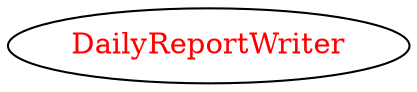 digraph dependencyGraph {
 concentrate=true;
 ranksep="2.0";
 rankdir="LR"; 
 splines="ortho";
"DailyReportWriter" [fontcolor="red"];
}